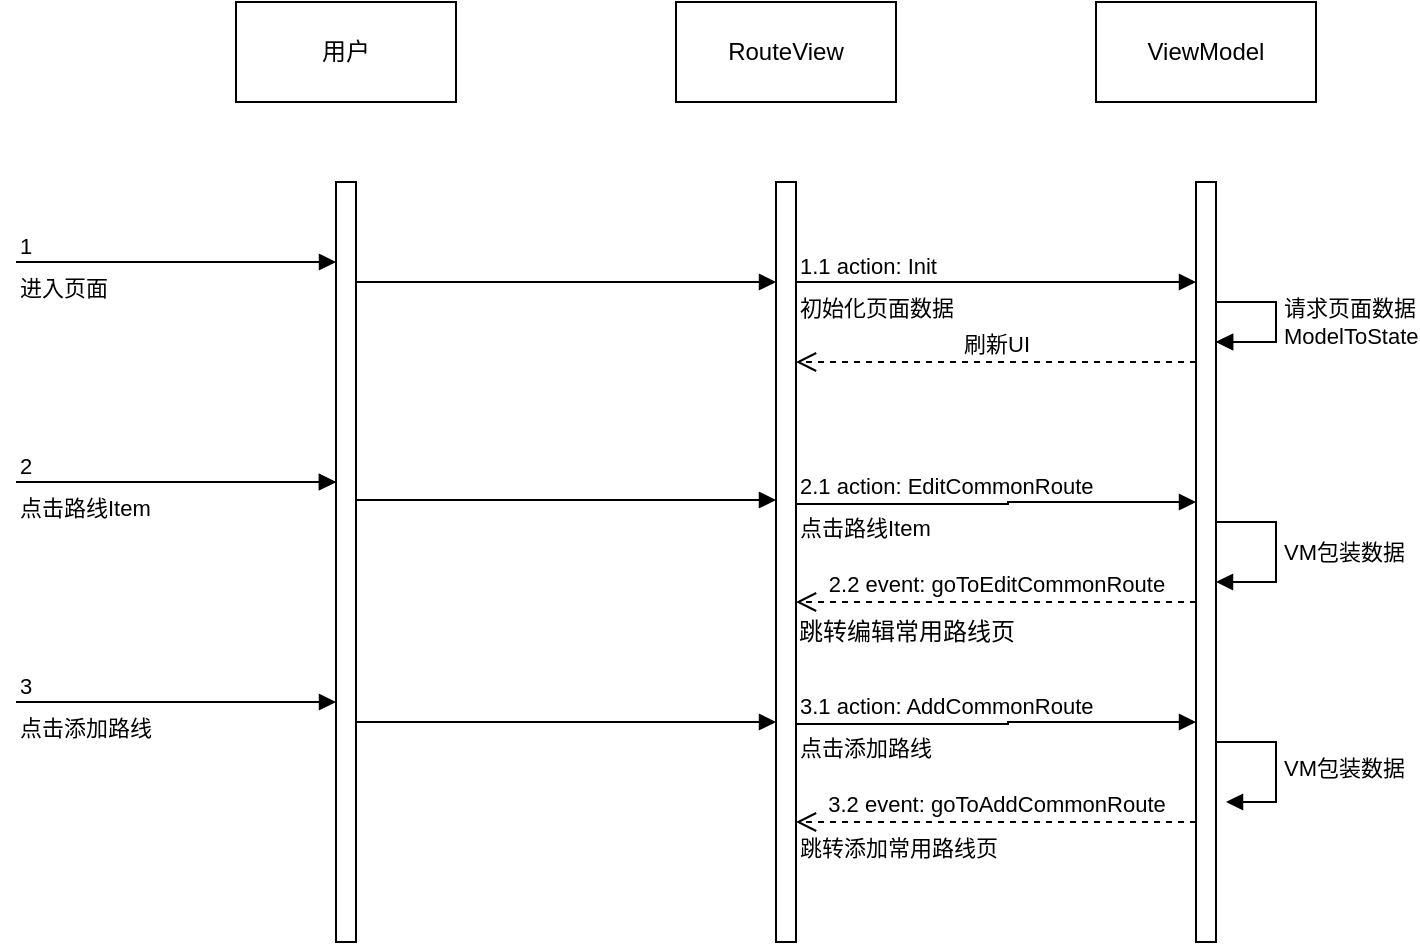 <mxfile version="22.0.8" type="github">
  <diagram id="6I0OCvxSQrVGMHxT2VVA" name="Page-1">
    <mxGraphModel dx="1894" dy="634" grid="1" gridSize="10" guides="1" tooltips="1" connect="1" arrows="1" fold="1" page="1" pageScale="1" pageWidth="850" pageHeight="1100" math="0" shadow="0">
      <root>
        <mxCell id="0" />
        <mxCell id="1" parent="0" />
        <mxCell id="fytZe2nUgxtboZ6Lmw9K-1" value="用户" style="html=1;whiteSpace=wrap;" vertex="1" parent="1">
          <mxGeometry x="110" y="300" width="110" height="50" as="geometry" />
        </mxCell>
        <mxCell id="fytZe2nUgxtboZ6Lmw9K-2" value="RouteView" style="html=1;whiteSpace=wrap;" vertex="1" parent="1">
          <mxGeometry x="330" y="300" width="110" height="50" as="geometry" />
        </mxCell>
        <mxCell id="fytZe2nUgxtboZ6Lmw9K-3" value="ViewModel" style="html=1;whiteSpace=wrap;" vertex="1" parent="1">
          <mxGeometry x="540" y="300" width="110" height="50" as="geometry" />
        </mxCell>
        <mxCell id="fytZe2nUgxtboZ6Lmw9K-4" value="" style="html=1;points=[[0,0,0,0,5],[0,1,0,0,-5],[1,0,0,0,5],[1,1,0,0,-5]];perimeter=orthogonalPerimeter;outlineConnect=0;targetShapes=umlLifeline;portConstraint=eastwest;newEdgeStyle={&quot;curved&quot;:0,&quot;rounded&quot;:0};" vertex="1" parent="1">
          <mxGeometry x="160" y="390" width="10" height="380" as="geometry" />
        </mxCell>
        <mxCell id="fytZe2nUgxtboZ6Lmw9K-7" value="进入页面" style="endArrow=block;endFill=1;html=1;edgeStyle=orthogonalEdgeStyle;align=left;verticalAlign=top;rounded=0;" edge="1" parent="1">
          <mxGeometry x="-1" relative="1" as="geometry">
            <mxPoint y="430" as="sourcePoint" />
            <mxPoint x="160" y="430" as="targetPoint" />
          </mxGeometry>
        </mxCell>
        <mxCell id="fytZe2nUgxtboZ6Lmw9K-8" value="1" style="edgeLabel;resizable=0;html=1;align=left;verticalAlign=bottom;" connectable="0" vertex="1" parent="fytZe2nUgxtboZ6Lmw9K-7">
          <mxGeometry x="-1" relative="1" as="geometry" />
        </mxCell>
        <mxCell id="fytZe2nUgxtboZ6Lmw9K-9" value="" style="html=1;points=[[0,0,0,0,5],[0,1,0,0,-5],[1,0,0,0,5],[1,1,0,0,-5]];perimeter=orthogonalPerimeter;outlineConnect=0;targetShapes=umlLifeline;portConstraint=eastwest;newEdgeStyle={&quot;curved&quot;:0,&quot;rounded&quot;:0};" vertex="1" parent="1">
          <mxGeometry x="380" y="390" width="10" height="380" as="geometry" />
        </mxCell>
        <mxCell id="fytZe2nUgxtboZ6Lmw9K-10" value="" style="html=1;points=[[0,0,0,0,5],[0,1,0,0,-5],[1,0,0,0,5],[1,1,0,0,-5]];perimeter=orthogonalPerimeter;outlineConnect=0;targetShapes=umlLifeline;portConstraint=eastwest;newEdgeStyle={&quot;curved&quot;:0,&quot;rounded&quot;:0};" vertex="1" parent="1">
          <mxGeometry x="590" y="390" width="10" height="380" as="geometry" />
        </mxCell>
        <mxCell id="fytZe2nUgxtboZ6Lmw9K-11" value="初始化页面数据" style="endArrow=block;endFill=1;html=1;edgeStyle=orthogonalEdgeStyle;align=left;verticalAlign=top;rounded=0;" edge="1" parent="1" source="fytZe2nUgxtboZ6Lmw9K-9">
          <mxGeometry x="-1" relative="1" as="geometry">
            <mxPoint x="400" y="440" as="sourcePoint" />
            <mxPoint x="590" y="440" as="targetPoint" />
            <Array as="points">
              <mxPoint x="450" y="440" />
              <mxPoint x="450" y="440" />
            </Array>
          </mxGeometry>
        </mxCell>
        <mxCell id="fytZe2nUgxtboZ6Lmw9K-12" value="1.1 action: Init" style="edgeLabel;resizable=0;html=1;align=left;verticalAlign=bottom;" connectable="0" vertex="1" parent="fytZe2nUgxtboZ6Lmw9K-11">
          <mxGeometry x="-1" relative="1" as="geometry" />
        </mxCell>
        <mxCell id="fytZe2nUgxtboZ6Lmw9K-15" value="请求页面数据&lt;br&gt;ModelToState" style="html=1;align=left;spacingLeft=2;endArrow=block;rounded=0;edgeStyle=orthogonalEdgeStyle;curved=0;rounded=0;" edge="1" target="fytZe2nUgxtboZ6Lmw9K-10" parent="1">
          <mxGeometry relative="1" as="geometry">
            <mxPoint x="600" y="450" as="sourcePoint" />
            <Array as="points">
              <mxPoint x="630" y="450" />
              <mxPoint x="630" y="470" />
            </Array>
            <mxPoint x="605" y="480" as="targetPoint" />
          </mxGeometry>
        </mxCell>
        <mxCell id="fytZe2nUgxtboZ6Lmw9K-16" value="刷新UI" style="html=1;verticalAlign=bottom;endArrow=open;dashed=1;endSize=8;curved=0;rounded=0;exitX=0;exitY=0.263;exitDx=0;exitDy=0;exitPerimeter=0;" edge="1" parent="1">
          <mxGeometry relative="1" as="geometry">
            <mxPoint x="590" y="480.0" as="sourcePoint" />
            <mxPoint x="390" y="480.0" as="targetPoint" />
          </mxGeometry>
        </mxCell>
        <mxCell id="fytZe2nUgxtboZ6Lmw9K-19" value="点击路线Item" style="endArrow=block;endFill=1;html=1;edgeStyle=orthogonalEdgeStyle;align=left;verticalAlign=top;rounded=0;" edge="1" parent="1">
          <mxGeometry x="-1" relative="1" as="geometry">
            <mxPoint y="540" as="sourcePoint" />
            <mxPoint x="160" y="540" as="targetPoint" />
          </mxGeometry>
        </mxCell>
        <mxCell id="fytZe2nUgxtboZ6Lmw9K-20" value="2" style="edgeLabel;resizable=0;html=1;align=left;verticalAlign=bottom;" connectable="0" vertex="1" parent="fytZe2nUgxtboZ6Lmw9K-19">
          <mxGeometry x="-1" relative="1" as="geometry" />
        </mxCell>
        <mxCell id="fytZe2nUgxtboZ6Lmw9K-24" value="点击路线Item" style="endArrow=block;endFill=1;html=1;edgeStyle=orthogonalEdgeStyle;align=left;verticalAlign=top;rounded=0;" edge="1" parent="1">
          <mxGeometry x="-1" relative="1" as="geometry">
            <mxPoint y="540" as="sourcePoint" />
            <mxPoint x="160" y="540" as="targetPoint" />
            <Array as="points">
              <mxPoint x="150" y="540" />
              <mxPoint x="150" y="540" />
            </Array>
          </mxGeometry>
        </mxCell>
        <mxCell id="fytZe2nUgxtboZ6Lmw9K-25" value="2" style="edgeLabel;resizable=0;html=1;align=left;verticalAlign=bottom;" connectable="0" vertex="1" parent="fytZe2nUgxtboZ6Lmw9K-24">
          <mxGeometry x="-1" relative="1" as="geometry" />
        </mxCell>
        <mxCell id="fytZe2nUgxtboZ6Lmw9K-26" value="点击路线Item" style="endArrow=block;endFill=1;html=1;edgeStyle=orthogonalEdgeStyle;align=left;verticalAlign=top;rounded=0;" edge="1" parent="1">
          <mxGeometry x="-1" relative="1" as="geometry">
            <mxPoint x="390" y="550" as="sourcePoint" />
            <mxPoint x="590" y="550" as="targetPoint" />
            <Array as="points">
              <mxPoint x="390" y="551" />
              <mxPoint x="496" y="551" />
              <mxPoint x="496" y="550" />
            </Array>
          </mxGeometry>
        </mxCell>
        <mxCell id="fytZe2nUgxtboZ6Lmw9K-27" value="2.1 action: EditCommonRoute" style="edgeLabel;resizable=0;html=1;align=left;verticalAlign=bottom;" connectable="0" vertex="1" parent="fytZe2nUgxtboZ6Lmw9K-26">
          <mxGeometry x="-1" relative="1" as="geometry" />
        </mxCell>
        <mxCell id="fytZe2nUgxtboZ6Lmw9K-28" value="" style="endArrow=block;endFill=1;html=1;edgeStyle=orthogonalEdgeStyle;align=left;verticalAlign=top;rounded=0;" edge="1" parent="1" target="fytZe2nUgxtboZ6Lmw9K-9">
          <mxGeometry x="-1" relative="1" as="geometry">
            <mxPoint x="170" y="440" as="sourcePoint" />
            <mxPoint x="330" y="440" as="targetPoint" />
            <Array as="points">
              <mxPoint x="340" y="440" />
              <mxPoint x="340" y="440" />
            </Array>
          </mxGeometry>
        </mxCell>
        <mxCell id="fytZe2nUgxtboZ6Lmw9K-30" value="" style="endArrow=block;endFill=1;html=1;edgeStyle=orthogonalEdgeStyle;align=left;verticalAlign=top;rounded=0;" edge="1" parent="1">
          <mxGeometry x="-1" relative="1" as="geometry">
            <mxPoint x="170" y="549" as="sourcePoint" />
            <mxPoint x="380" y="549" as="targetPoint" />
            <Array as="points">
              <mxPoint x="340" y="549" />
              <mxPoint x="340" y="549" />
            </Array>
          </mxGeometry>
        </mxCell>
        <mxCell id="fytZe2nUgxtboZ6Lmw9K-32" value="请求页面数据&lt;br&gt;ModelToState" style="html=1;align=left;spacingLeft=2;endArrow=block;rounded=0;edgeStyle=orthogonalEdgeStyle;curved=0;rounded=0;" edge="1" parent="1" target="fytZe2nUgxtboZ6Lmw9K-10">
          <mxGeometry relative="1" as="geometry">
            <mxPoint x="600" y="450" as="sourcePoint" />
            <Array as="points">
              <mxPoint x="630" y="450" />
              <mxPoint x="630" y="470" />
            </Array>
            <mxPoint x="600" y="470" as="targetPoint" />
          </mxGeometry>
        </mxCell>
        <mxCell id="fytZe2nUgxtboZ6Lmw9K-36" value="VM包装数据" style="html=1;align=left;spacingLeft=2;endArrow=block;rounded=0;edgeStyle=orthogonalEdgeStyle;curved=0;rounded=0;" edge="1" target="fytZe2nUgxtboZ6Lmw9K-10" parent="1">
          <mxGeometry relative="1" as="geometry">
            <mxPoint x="600" y="560" as="sourcePoint" />
            <Array as="points">
              <mxPoint x="630" y="560" />
              <mxPoint x="630" y="590" />
            </Array>
            <mxPoint x="605" y="590.016" as="targetPoint" />
          </mxGeometry>
        </mxCell>
        <mxCell id="fytZe2nUgxtboZ6Lmw9K-37" value="2.2 event: goToEditCommonRoute" style="html=1;verticalAlign=bottom;endArrow=open;dashed=1;endSize=8;curved=0;rounded=0;exitX=0;exitY=0.263;exitDx=0;exitDy=0;exitPerimeter=0;" edge="1" parent="1">
          <mxGeometry relative="1" as="geometry">
            <mxPoint x="590" y="600" as="sourcePoint" />
            <mxPoint x="390" y="600" as="targetPoint" />
          </mxGeometry>
        </mxCell>
        <mxCell id="fytZe2nUgxtboZ6Lmw9K-38" value="跳转编辑常用路线页" style="text;html=1;align=center;verticalAlign=middle;resizable=0;points=[];autosize=1;strokeColor=none;fillColor=none;" vertex="1" parent="1">
          <mxGeometry x="380" y="600" width="130" height="30" as="geometry" />
        </mxCell>
        <mxCell id="fytZe2nUgxtboZ6Lmw9K-39" value="点击添加路线" style="endArrow=block;endFill=1;html=1;edgeStyle=orthogonalEdgeStyle;align=left;verticalAlign=top;rounded=0;" edge="1" parent="1">
          <mxGeometry x="-1" relative="1" as="geometry">
            <mxPoint y="650" as="sourcePoint" />
            <mxPoint x="160" y="650" as="targetPoint" />
            <Array as="points">
              <mxPoint x="150" y="650" />
              <mxPoint x="150" y="650" />
            </Array>
          </mxGeometry>
        </mxCell>
        <mxCell id="fytZe2nUgxtboZ6Lmw9K-40" value="3" style="edgeLabel;resizable=0;html=1;align=left;verticalAlign=bottom;" connectable="0" vertex="1" parent="fytZe2nUgxtboZ6Lmw9K-39">
          <mxGeometry x="-1" relative="1" as="geometry" />
        </mxCell>
        <mxCell id="fytZe2nUgxtboZ6Lmw9K-41" value="" style="endArrow=block;endFill=1;html=1;edgeStyle=orthogonalEdgeStyle;align=left;verticalAlign=top;rounded=0;" edge="1" parent="1">
          <mxGeometry x="-1" relative="1" as="geometry">
            <mxPoint x="170" y="660" as="sourcePoint" />
            <mxPoint x="380" y="660" as="targetPoint" />
            <Array as="points">
              <mxPoint x="340" y="660" />
              <mxPoint x="340" y="660" />
            </Array>
          </mxGeometry>
        </mxCell>
        <mxCell id="fytZe2nUgxtboZ6Lmw9K-42" value="点击添加路线" style="endArrow=block;endFill=1;html=1;edgeStyle=orthogonalEdgeStyle;align=left;verticalAlign=top;rounded=0;" edge="1" parent="1">
          <mxGeometry x="-1" relative="1" as="geometry">
            <mxPoint x="390" y="660" as="sourcePoint" />
            <mxPoint x="590" y="660" as="targetPoint" />
            <Array as="points">
              <mxPoint x="390" y="661" />
              <mxPoint x="496" y="661" />
              <mxPoint x="496" y="660" />
            </Array>
          </mxGeometry>
        </mxCell>
        <mxCell id="fytZe2nUgxtboZ6Lmw9K-43" value="3.1 action: AddCommonRoute" style="edgeLabel;resizable=0;html=1;align=left;verticalAlign=bottom;" connectable="0" vertex="1" parent="fytZe2nUgxtboZ6Lmw9K-42">
          <mxGeometry x="-1" relative="1" as="geometry" />
        </mxCell>
        <mxCell id="fytZe2nUgxtboZ6Lmw9K-48" value="VM包装数据" style="html=1;align=left;spacingLeft=2;endArrow=block;rounded=0;edgeStyle=orthogonalEdgeStyle;curved=0;rounded=0;" edge="1" parent="1">
          <mxGeometry relative="1" as="geometry">
            <mxPoint x="600" y="670" as="sourcePoint" />
            <Array as="points">
              <mxPoint x="630" y="700" />
            </Array>
            <mxPoint x="605" y="700" as="targetPoint" />
          </mxGeometry>
        </mxCell>
        <mxCell id="fytZe2nUgxtboZ6Lmw9K-49" value="3.2 event: goToAddCommonRoute" style="html=1;verticalAlign=bottom;endArrow=open;dashed=1;endSize=8;curved=0;rounded=0;exitX=0;exitY=0.263;exitDx=0;exitDy=0;exitPerimeter=0;" edge="1" parent="1">
          <mxGeometry relative="1" as="geometry">
            <mxPoint x="590" y="710" as="sourcePoint" />
            <mxPoint x="390" y="710" as="targetPoint" />
          </mxGeometry>
        </mxCell>
        <mxCell id="fytZe2nUgxtboZ6Lmw9K-50" value="跳转添加常用路线页" style="edgeLabel;html=1;align=center;verticalAlign=middle;resizable=0;points=[];" vertex="1" connectable="0" parent="fytZe2nUgxtboZ6Lmw9K-49">
          <mxGeometry x="0.696" relative="1" as="geometry">
            <mxPoint x="20" y="13" as="offset" />
          </mxGeometry>
        </mxCell>
      </root>
    </mxGraphModel>
  </diagram>
</mxfile>

